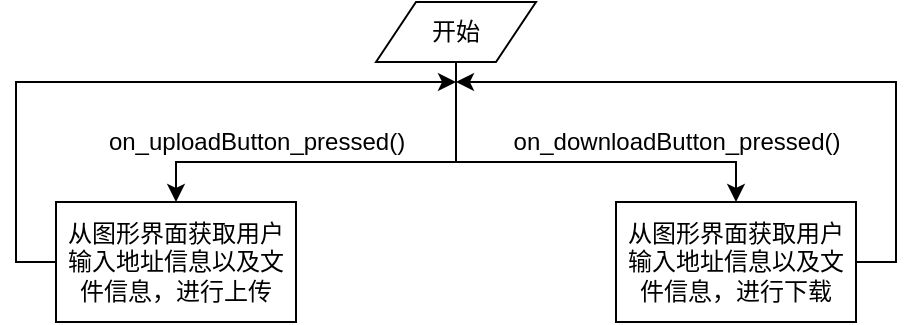 <mxfile version="14.1.3" type="github">
  <diagram id="I5vamopJ3deB-taXm16G" name="第 1 页">
    <mxGraphModel dx="701" dy="772" grid="1" gridSize="10" guides="1" tooltips="1" connect="1" arrows="1" fold="1" page="1" pageScale="1" pageWidth="2336" pageHeight="1654" math="0" shadow="0">
      <root>
        <mxCell id="0" />
        <mxCell id="1" parent="0" />
        <mxCell id="ZMZkas086opYnH1M5N4t-8" style="edgeStyle=orthogonalEdgeStyle;rounded=0;orthogonalLoop=1;jettySize=auto;html=1;" edge="1" parent="1" source="ZMZkas086opYnH1M5N4t-2" target="ZMZkas086opYnH1M5N4t-4">
          <mxGeometry relative="1" as="geometry">
            <Array as="points">
              <mxPoint x="340" y="260" />
              <mxPoint x="200" y="260" />
            </Array>
          </mxGeometry>
        </mxCell>
        <mxCell id="ZMZkas086opYnH1M5N4t-9" style="edgeStyle=orthogonalEdgeStyle;rounded=0;orthogonalLoop=1;jettySize=auto;html=1;" edge="1" parent="1" source="ZMZkas086opYnH1M5N4t-2" target="ZMZkas086opYnH1M5N4t-7">
          <mxGeometry relative="1" as="geometry">
            <Array as="points">
              <mxPoint x="340" y="260" />
              <mxPoint x="480" y="260" />
            </Array>
          </mxGeometry>
        </mxCell>
        <mxCell id="ZMZkas086opYnH1M5N4t-2" value="开始" style="shape=parallelogram;perimeter=parallelogramPerimeter;whiteSpace=wrap;html=1;fixedSize=1;" vertex="1" parent="1">
          <mxGeometry x="300" y="180" width="80" height="30" as="geometry" />
        </mxCell>
        <mxCell id="ZMZkas086opYnH1M5N4t-10" style="edgeStyle=orthogonalEdgeStyle;rounded=0;orthogonalLoop=1;jettySize=auto;html=1;" edge="1" parent="1" source="ZMZkas086opYnH1M5N4t-4">
          <mxGeometry relative="1" as="geometry">
            <mxPoint x="340" y="220" as="targetPoint" />
            <Array as="points">
              <mxPoint x="120" y="310" />
              <mxPoint x="120" y="220" />
            </Array>
          </mxGeometry>
        </mxCell>
        <mxCell id="ZMZkas086opYnH1M5N4t-4" value="从图形界面获取用户输入地址信息以及文件信息，进行上传" style="rounded=0;whiteSpace=wrap;html=1;" vertex="1" parent="1">
          <mxGeometry x="140" y="280" width="120" height="60" as="geometry" />
        </mxCell>
        <mxCell id="ZMZkas086opYnH1M5N4t-5" value="on_uploadButton_pressed()" style="text;align=center;verticalAlign=middle;resizable=0;points=[];autosize=1;html=1;" vertex="1" parent="1">
          <mxGeometry x="160" y="240" width="160" height="20" as="geometry" />
        </mxCell>
        <mxCell id="ZMZkas086opYnH1M5N4t-6" value="on_downloadButton_pressed()" style="text;align=center;verticalAlign=middle;resizable=0;points=[];autosize=1;html=1;" vertex="1" parent="1">
          <mxGeometry x="360" y="240" width="180" height="20" as="geometry" />
        </mxCell>
        <mxCell id="ZMZkas086opYnH1M5N4t-11" style="edgeStyle=orthogonalEdgeStyle;rounded=0;orthogonalLoop=1;jettySize=auto;html=1;" edge="1" parent="1" source="ZMZkas086opYnH1M5N4t-7">
          <mxGeometry relative="1" as="geometry">
            <mxPoint x="340" y="220" as="targetPoint" />
            <Array as="points">
              <mxPoint x="560" y="310" />
              <mxPoint x="560" y="220" />
              <mxPoint x="440" y="220" />
            </Array>
          </mxGeometry>
        </mxCell>
        <mxCell id="ZMZkas086opYnH1M5N4t-7" value="从图形界面获取用户输入地址信息以及文件信息，进行下载" style="rounded=0;whiteSpace=wrap;html=1;" vertex="1" parent="1">
          <mxGeometry x="420" y="280" width="120" height="60" as="geometry" />
        </mxCell>
      </root>
    </mxGraphModel>
  </diagram>
</mxfile>
